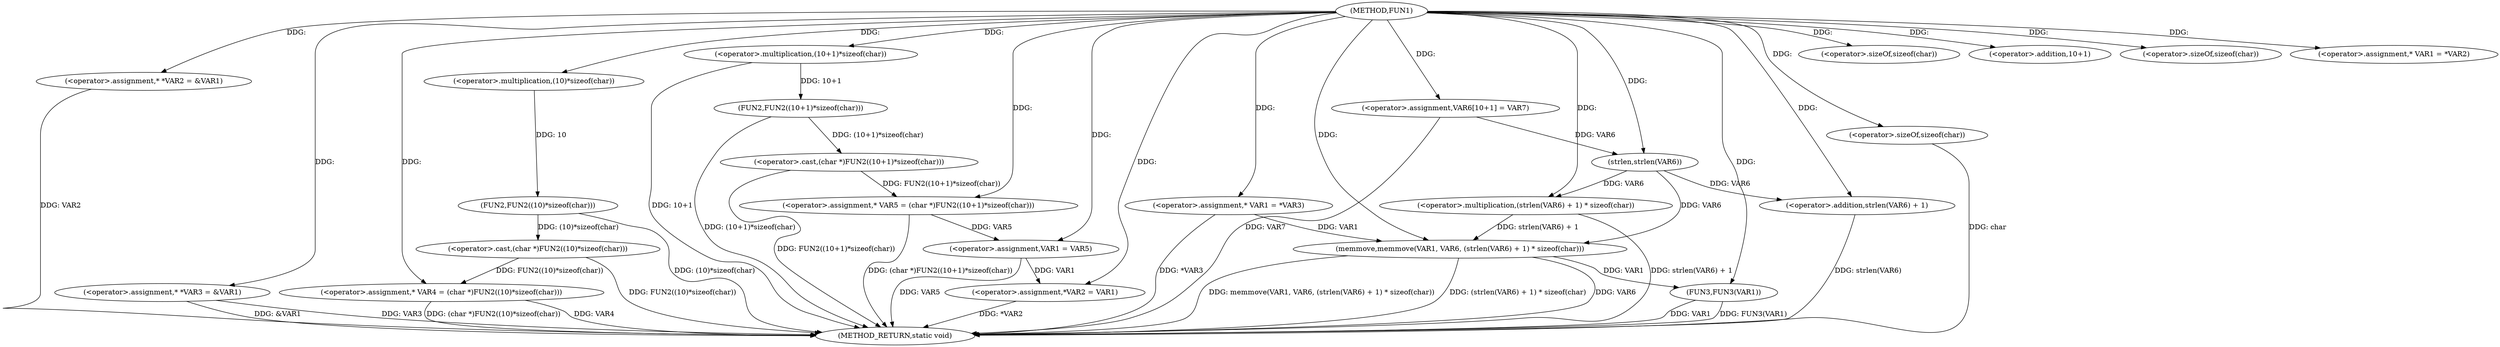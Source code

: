 digraph FUN1 {  
"1000100" [label = "(METHOD,FUN1)" ]
"1000171" [label = "(METHOD_RETURN,static void)" ]
"1000104" [label = "(<operator>.assignment,* *VAR2 = &VAR1)" ]
"1000109" [label = "(<operator>.assignment,* *VAR3 = &VAR1)" ]
"1000114" [label = "(<operator>.assignment,* VAR4 = (char *)FUN2((10)*sizeof(char)))" ]
"1000116" [label = "(<operator>.cast,(char *)FUN2((10)*sizeof(char)))" ]
"1000118" [label = "(FUN2,FUN2((10)*sizeof(char)))" ]
"1000119" [label = "(<operator>.multiplication,(10)*sizeof(char))" ]
"1000121" [label = "(<operator>.sizeOf,sizeof(char))" ]
"1000124" [label = "(<operator>.assignment,* VAR5 = (char *)FUN2((10+1)*sizeof(char)))" ]
"1000126" [label = "(<operator>.cast,(char *)FUN2((10+1)*sizeof(char)))" ]
"1000128" [label = "(FUN2,FUN2((10+1)*sizeof(char)))" ]
"1000129" [label = "(<operator>.multiplication,(10+1)*sizeof(char))" ]
"1000130" [label = "(<operator>.addition,10+1)" ]
"1000133" [label = "(<operator>.sizeOf,sizeof(char))" ]
"1000137" [label = "(<operator>.assignment,* VAR1 = *VAR2)" ]
"1000141" [label = "(<operator>.assignment,VAR1 = VAR5)" ]
"1000144" [label = "(<operator>.assignment,*VAR2 = VAR1)" ]
"1000150" [label = "(<operator>.assignment,* VAR1 = *VAR3)" ]
"1000156" [label = "(<operator>.assignment,VAR6[10+1] = VAR7)" ]
"1000159" [label = "(memmove,memmove(VAR1, VAR6, (strlen(VAR6) + 1) * sizeof(char)))" ]
"1000162" [label = "(<operator>.multiplication,(strlen(VAR6) + 1) * sizeof(char))" ]
"1000163" [label = "(<operator>.addition,strlen(VAR6) + 1)" ]
"1000164" [label = "(strlen,strlen(VAR6))" ]
"1000167" [label = "(<operator>.sizeOf,sizeof(char))" ]
"1000169" [label = "(FUN3,FUN3(VAR1))" ]
  "1000159" -> "1000171"  [ label = "DDG: memmove(VAR1, VAR6, (strlen(VAR6) + 1) * sizeof(char))"] 
  "1000169" -> "1000171"  [ label = "DDG: FUN3(VAR1)"] 
  "1000104" -> "1000171"  [ label = "DDG: VAR2"] 
  "1000150" -> "1000171"  [ label = "DDG: *VAR3"] 
  "1000114" -> "1000171"  [ label = "DDG: VAR4"] 
  "1000116" -> "1000171"  [ label = "DDG: FUN2((10)*sizeof(char))"] 
  "1000109" -> "1000171"  [ label = "DDG: VAR3"] 
  "1000118" -> "1000171"  [ label = "DDG: (10)*sizeof(char)"] 
  "1000167" -> "1000171"  [ label = "DDG: char"] 
  "1000129" -> "1000171"  [ label = "DDG: 10+1"] 
  "1000163" -> "1000171"  [ label = "DDG: strlen(VAR6)"] 
  "1000124" -> "1000171"  [ label = "DDG: (char *)FUN2((10+1)*sizeof(char))"] 
  "1000128" -> "1000171"  [ label = "DDG: (10+1)*sizeof(char)"] 
  "1000156" -> "1000171"  [ label = "DDG: VAR7"] 
  "1000141" -> "1000171"  [ label = "DDG: VAR5"] 
  "1000144" -> "1000171"  [ label = "DDG: *VAR2"] 
  "1000169" -> "1000171"  [ label = "DDG: VAR1"] 
  "1000126" -> "1000171"  [ label = "DDG: FUN2((10+1)*sizeof(char))"] 
  "1000162" -> "1000171"  [ label = "DDG: strlen(VAR6) + 1"] 
  "1000159" -> "1000171"  [ label = "DDG: (strlen(VAR6) + 1) * sizeof(char)"] 
  "1000114" -> "1000171"  [ label = "DDG: (char *)FUN2((10)*sizeof(char))"] 
  "1000109" -> "1000171"  [ label = "DDG: &VAR1"] 
  "1000159" -> "1000171"  [ label = "DDG: VAR6"] 
  "1000100" -> "1000104"  [ label = "DDG: "] 
  "1000100" -> "1000109"  [ label = "DDG: "] 
  "1000116" -> "1000114"  [ label = "DDG: FUN2((10)*sizeof(char))"] 
  "1000100" -> "1000114"  [ label = "DDG: "] 
  "1000118" -> "1000116"  [ label = "DDG: (10)*sizeof(char)"] 
  "1000119" -> "1000118"  [ label = "DDG: 10"] 
  "1000100" -> "1000119"  [ label = "DDG: "] 
  "1000100" -> "1000121"  [ label = "DDG: "] 
  "1000126" -> "1000124"  [ label = "DDG: FUN2((10+1)*sizeof(char))"] 
  "1000100" -> "1000124"  [ label = "DDG: "] 
  "1000128" -> "1000126"  [ label = "DDG: (10+1)*sizeof(char)"] 
  "1000129" -> "1000128"  [ label = "DDG: 10+1"] 
  "1000100" -> "1000129"  [ label = "DDG: "] 
  "1000100" -> "1000130"  [ label = "DDG: "] 
  "1000100" -> "1000133"  [ label = "DDG: "] 
  "1000100" -> "1000137"  [ label = "DDG: "] 
  "1000124" -> "1000141"  [ label = "DDG: VAR5"] 
  "1000100" -> "1000141"  [ label = "DDG: "] 
  "1000141" -> "1000144"  [ label = "DDG: VAR1"] 
  "1000100" -> "1000144"  [ label = "DDG: "] 
  "1000100" -> "1000150"  [ label = "DDG: "] 
  "1000100" -> "1000156"  [ label = "DDG: "] 
  "1000150" -> "1000159"  [ label = "DDG: VAR1"] 
  "1000100" -> "1000159"  [ label = "DDG: "] 
  "1000164" -> "1000159"  [ label = "DDG: VAR6"] 
  "1000162" -> "1000159"  [ label = "DDG: strlen(VAR6) + 1"] 
  "1000164" -> "1000162"  [ label = "DDG: VAR6"] 
  "1000100" -> "1000162"  [ label = "DDG: "] 
  "1000164" -> "1000163"  [ label = "DDG: VAR6"] 
  "1000156" -> "1000164"  [ label = "DDG: VAR6"] 
  "1000100" -> "1000164"  [ label = "DDG: "] 
  "1000100" -> "1000163"  [ label = "DDG: "] 
  "1000100" -> "1000167"  [ label = "DDG: "] 
  "1000159" -> "1000169"  [ label = "DDG: VAR1"] 
  "1000100" -> "1000169"  [ label = "DDG: "] 
}
